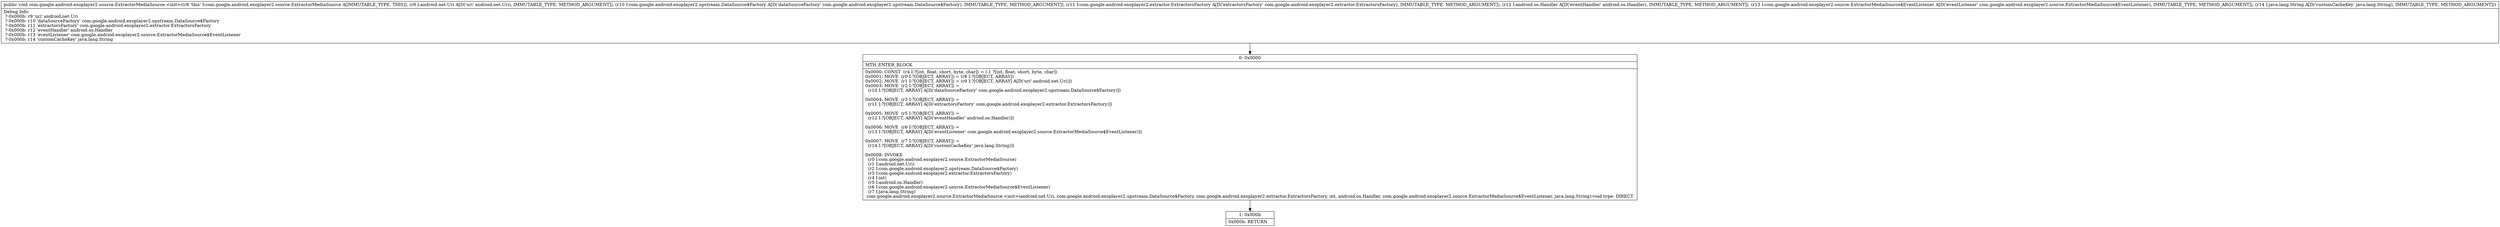 digraph "CFG forcom.google.android.exoplayer2.source.ExtractorMediaSource.\<init\>(Landroid\/net\/Uri;Lcom\/google\/android\/exoplayer2\/upstream\/DataSource$Factory;Lcom\/google\/android\/exoplayer2\/extractor\/ExtractorsFactory;Landroid\/os\/Handler;Lcom\/google\/android\/exoplayer2\/source\/ExtractorMediaSource$EventListener;Ljava\/lang\/String;)V" {
Node_0 [shape=record,label="{0\:\ 0x0000|MTH_ENTER_BLOCK\l|0x0000: CONST  (r4 I:?[int, float, short, byte, char]) = (\-1 ?[int, float, short, byte, char]) \l0x0001: MOVE  (r0 I:?[OBJECT, ARRAY]) = (r8 I:?[OBJECT, ARRAY]) \l0x0002: MOVE  (r1 I:?[OBJECT, ARRAY]) = (r9 I:?[OBJECT, ARRAY] A[D('uri' android.net.Uri)]) \l0x0003: MOVE  (r2 I:?[OBJECT, ARRAY]) = \l  (r10 I:?[OBJECT, ARRAY] A[D('dataSourceFactory' com.google.android.exoplayer2.upstream.DataSource$Factory)])\l \l0x0004: MOVE  (r3 I:?[OBJECT, ARRAY]) = \l  (r11 I:?[OBJECT, ARRAY] A[D('extractorsFactory' com.google.android.exoplayer2.extractor.ExtractorsFactory)])\l \l0x0005: MOVE  (r5 I:?[OBJECT, ARRAY]) = \l  (r12 I:?[OBJECT, ARRAY] A[D('eventHandler' android.os.Handler)])\l \l0x0006: MOVE  (r6 I:?[OBJECT, ARRAY]) = \l  (r13 I:?[OBJECT, ARRAY] A[D('eventListener' com.google.android.exoplayer2.source.ExtractorMediaSource$EventListener)])\l \l0x0007: MOVE  (r7 I:?[OBJECT, ARRAY]) = \l  (r14 I:?[OBJECT, ARRAY] A[D('customCacheKey' java.lang.String)])\l \l0x0008: INVOKE  \l  (r0 I:com.google.android.exoplayer2.source.ExtractorMediaSource)\l  (r1 I:android.net.Uri)\l  (r2 I:com.google.android.exoplayer2.upstream.DataSource$Factory)\l  (r3 I:com.google.android.exoplayer2.extractor.ExtractorsFactory)\l  (r4 I:int)\l  (r5 I:android.os.Handler)\l  (r6 I:com.google.android.exoplayer2.source.ExtractorMediaSource$EventListener)\l  (r7 I:java.lang.String)\l com.google.android.exoplayer2.source.ExtractorMediaSource.\<init\>(android.net.Uri, com.google.android.exoplayer2.upstream.DataSource$Factory, com.google.android.exoplayer2.extractor.ExtractorsFactory, int, android.os.Handler, com.google.android.exoplayer2.source.ExtractorMediaSource$EventListener, java.lang.String):void type: DIRECT \l}"];
Node_1 [shape=record,label="{1\:\ 0x000b|0x000b: RETURN   \l}"];
MethodNode[shape=record,label="{public void com.google.android.exoplayer2.source.ExtractorMediaSource.\<init\>((r8 'this' I:com.google.android.exoplayer2.source.ExtractorMediaSource A[IMMUTABLE_TYPE, THIS]), (r9 I:android.net.Uri A[D('uri' android.net.Uri), IMMUTABLE_TYPE, METHOD_ARGUMENT]), (r10 I:com.google.android.exoplayer2.upstream.DataSource$Factory A[D('dataSourceFactory' com.google.android.exoplayer2.upstream.DataSource$Factory), IMMUTABLE_TYPE, METHOD_ARGUMENT]), (r11 I:com.google.android.exoplayer2.extractor.ExtractorsFactory A[D('extractorsFactory' com.google.android.exoplayer2.extractor.ExtractorsFactory), IMMUTABLE_TYPE, METHOD_ARGUMENT]), (r12 I:android.os.Handler A[D('eventHandler' android.os.Handler), IMMUTABLE_TYPE, METHOD_ARGUMENT]), (r13 I:com.google.android.exoplayer2.source.ExtractorMediaSource$EventListener A[D('eventListener' com.google.android.exoplayer2.source.ExtractorMediaSource$EventListener), IMMUTABLE_TYPE, METHOD_ARGUMENT]), (r14 I:java.lang.String A[D('customCacheKey' java.lang.String), IMMUTABLE_TYPE, METHOD_ARGUMENT]))  | Debug Info:\l  ?\-0x000b: r9 'uri' android.net.Uri\l  ?\-0x000b: r10 'dataSourceFactory' com.google.android.exoplayer2.upstream.DataSource$Factory\l  ?\-0x000b: r11 'extractorsFactory' com.google.android.exoplayer2.extractor.ExtractorsFactory\l  ?\-0x000b: r12 'eventHandler' android.os.Handler\l  ?\-0x000b: r13 'eventListener' com.google.android.exoplayer2.source.ExtractorMediaSource$EventListener\l  ?\-0x000b: r14 'customCacheKey' java.lang.String\l}"];
MethodNode -> Node_0;
Node_0 -> Node_1;
}

